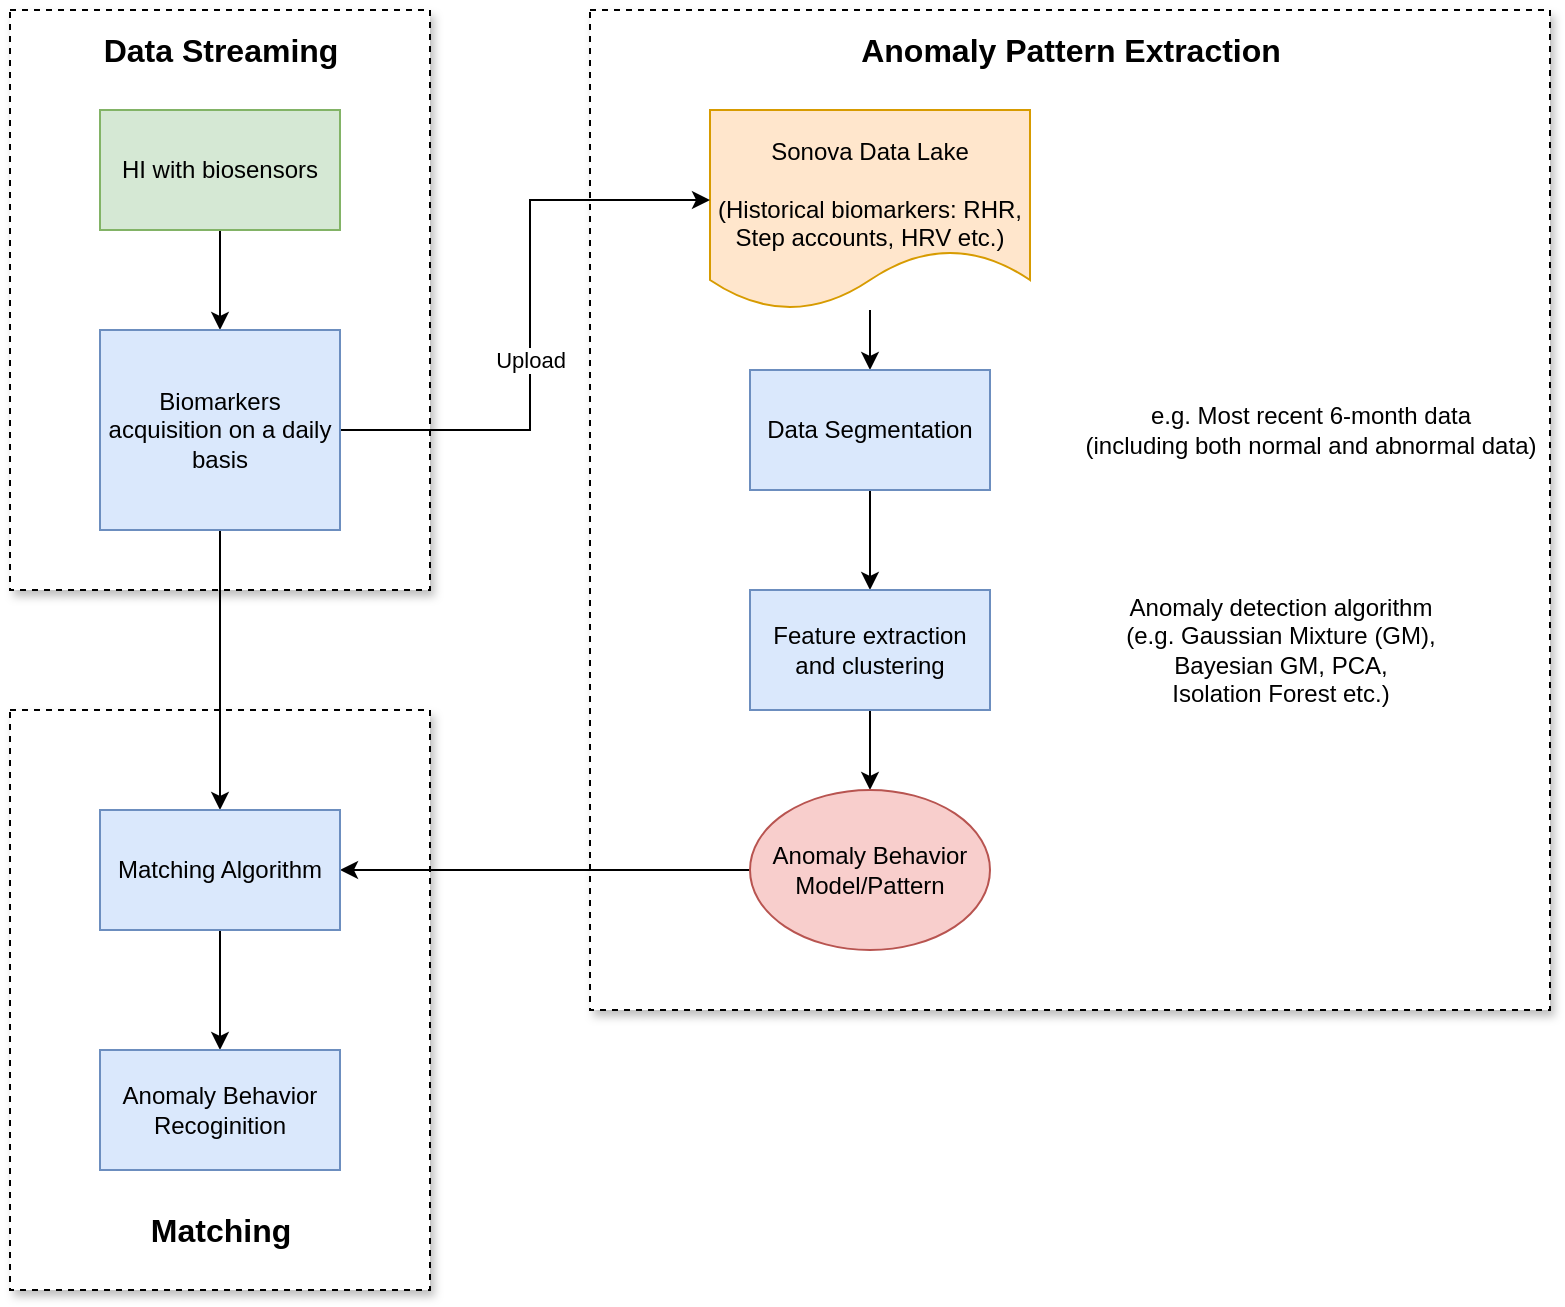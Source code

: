 <mxfile version="14.4.8" type="github">
  <diagram id="5DPVJdUh3_sVZ_NWn-OQ" name="Page-1">
    <mxGraphModel dx="1422" dy="762" grid="1" gridSize="10" guides="1" tooltips="1" connect="1" arrows="1" fold="1" page="1" pageScale="1" pageWidth="1100" pageHeight="850" math="0" shadow="0">
      <root>
        <mxCell id="0" />
        <mxCell id="1" parent="0" />
        <mxCell id="WR26YYRXFiIJzQrf1X1c-30" value="" style="rounded=0;whiteSpace=wrap;html=1;align=center;shadow=1;dashed=1;" vertex="1" parent="1">
          <mxGeometry x="300" y="400" width="210" height="290" as="geometry" />
        </mxCell>
        <mxCell id="WR26YYRXFiIJzQrf1X1c-28" value="" style="rounded=0;whiteSpace=wrap;html=1;align=center;dashed=1;glass=0;sketch=0;shadow=1;" vertex="1" parent="1">
          <mxGeometry x="590" y="50" width="480" height="500" as="geometry" />
        </mxCell>
        <mxCell id="WR26YYRXFiIJzQrf1X1c-27" value="" style="rounded=0;whiteSpace=wrap;html=1;align=center;shadow=1;dashed=1;" vertex="1" parent="1">
          <mxGeometry x="300" y="50" width="210" height="290" as="geometry" />
        </mxCell>
        <mxCell id="WR26YYRXFiIJzQrf1X1c-4" value="" style="edgeStyle=orthogonalEdgeStyle;rounded=0;orthogonalLoop=1;jettySize=auto;html=1;" edge="1" parent="1" source="WR26YYRXFiIJzQrf1X1c-1" target="WR26YYRXFiIJzQrf1X1c-3">
          <mxGeometry relative="1" as="geometry" />
        </mxCell>
        <mxCell id="WR26YYRXFiIJzQrf1X1c-1" value="&lt;br&gt;Sonova Data Lake&lt;br&gt;&lt;br&gt;(Historical biomarkers: RHR, Step accounts, HRV etc.)" style="shape=document;whiteSpace=wrap;html=1;boundedLbl=1;fillColor=#ffe6cc;strokeColor=#d79b00;" vertex="1" parent="1">
          <mxGeometry x="650" y="100" width="160" height="100" as="geometry" />
        </mxCell>
        <mxCell id="WR26YYRXFiIJzQrf1X1c-7" value="" style="edgeStyle=orthogonalEdgeStyle;rounded=0;orthogonalLoop=1;jettySize=auto;html=1;" edge="1" parent="1" source="WR26YYRXFiIJzQrf1X1c-3" target="WR26YYRXFiIJzQrf1X1c-6">
          <mxGeometry relative="1" as="geometry" />
        </mxCell>
        <mxCell id="WR26YYRXFiIJzQrf1X1c-3" value="Data Segmentation" style="whiteSpace=wrap;html=1;fillColor=#dae8fc;strokeColor=#6c8ebf;" vertex="1" parent="1">
          <mxGeometry x="670" y="230" width="120" height="60" as="geometry" />
        </mxCell>
        <mxCell id="WR26YYRXFiIJzQrf1X1c-5" value="e.g. Most recent 6-month data&lt;br&gt;(including both normal and abnormal data)" style="text;html=1;align=center;verticalAlign=middle;resizable=0;points=[];autosize=1;rounded=0;" vertex="1" parent="1">
          <mxGeometry x="830" y="245" width="240" height="30" as="geometry" />
        </mxCell>
        <mxCell id="WR26YYRXFiIJzQrf1X1c-9" value="" style="edgeStyle=orthogonalEdgeStyle;rounded=0;orthogonalLoop=1;jettySize=auto;html=1;" edge="1" parent="1" source="WR26YYRXFiIJzQrf1X1c-6" target="WR26YYRXFiIJzQrf1X1c-8">
          <mxGeometry relative="1" as="geometry" />
        </mxCell>
        <mxCell id="WR26YYRXFiIJzQrf1X1c-6" value="Feature extraction and clustering" style="whiteSpace=wrap;html=1;fillColor=#dae8fc;strokeColor=#6c8ebf;" vertex="1" parent="1">
          <mxGeometry x="670" y="340" width="120" height="60" as="geometry" />
        </mxCell>
        <mxCell id="WR26YYRXFiIJzQrf1X1c-19" style="edgeStyle=orthogonalEdgeStyle;rounded=0;orthogonalLoop=1;jettySize=auto;html=1;" edge="1" parent="1" source="WR26YYRXFiIJzQrf1X1c-8" target="WR26YYRXFiIJzQrf1X1c-17">
          <mxGeometry relative="1" as="geometry" />
        </mxCell>
        <mxCell id="WR26YYRXFiIJzQrf1X1c-8" value="Anomaly Behavior Model/Pattern" style="ellipse;whiteSpace=wrap;html=1;strokeColor=#b85450;fillColor=#f8cecc;" vertex="1" parent="1">
          <mxGeometry x="670" y="440" width="120" height="80" as="geometry" />
        </mxCell>
        <mxCell id="WR26YYRXFiIJzQrf1X1c-10" value="Anomaly detection algorithm &lt;br&gt;(e.g. Gaussian Mixture (GM),&lt;br&gt;Bayesian GM, PCA, &lt;br&gt;Isolation Forest etc.)" style="text;html=1;align=center;verticalAlign=middle;resizable=0;points=[];autosize=1;rounded=0;" vertex="1" parent="1">
          <mxGeometry x="850" y="340" width="170" height="60" as="geometry" />
        </mxCell>
        <mxCell id="WR26YYRXFiIJzQrf1X1c-11" value="&lt;font style=&quot;font-size: 16px&quot;&gt;&lt;b&gt;Anomaly Pattern Extraction&lt;/b&gt;&lt;/font&gt;" style="text;html=1;align=center;verticalAlign=middle;resizable=0;points=[];autosize=1;rounded=0;" vertex="1" parent="1">
          <mxGeometry x="715" y="60" width="230" height="20" as="geometry" />
        </mxCell>
        <mxCell id="WR26YYRXFiIJzQrf1X1c-12" value="&lt;span style=&quot;font-size: 16px&quot;&gt;&lt;b&gt;Data Streaming&lt;/b&gt;&lt;/span&gt;" style="text;html=1;align=center;verticalAlign=middle;resizable=0;points=[];autosize=1;rounded=0;" vertex="1" parent="1">
          <mxGeometry x="340" y="60" width="130" height="20" as="geometry" />
        </mxCell>
        <mxCell id="WR26YYRXFiIJzQrf1X1c-16" value="" style="edgeStyle=orthogonalEdgeStyle;rounded=0;orthogonalLoop=1;jettySize=auto;html=1;" edge="1" parent="1" source="WR26YYRXFiIJzQrf1X1c-13" target="WR26YYRXFiIJzQrf1X1c-15">
          <mxGeometry relative="1" as="geometry" />
        </mxCell>
        <mxCell id="WR26YYRXFiIJzQrf1X1c-13" value="HI with biosensors" style="whiteSpace=wrap;html=1;fillColor=#d5e8d4;strokeColor=#82b366;" vertex="1" parent="1">
          <mxGeometry x="345" y="100" width="120" height="60" as="geometry" />
        </mxCell>
        <mxCell id="WR26YYRXFiIJzQrf1X1c-18" value="" style="edgeStyle=orthogonalEdgeStyle;rounded=0;orthogonalLoop=1;jettySize=auto;html=1;" edge="1" parent="1" source="WR26YYRXFiIJzQrf1X1c-15" target="WR26YYRXFiIJzQrf1X1c-17">
          <mxGeometry relative="1" as="geometry" />
        </mxCell>
        <mxCell id="WR26YYRXFiIJzQrf1X1c-25" style="edgeStyle=orthogonalEdgeStyle;rounded=0;orthogonalLoop=1;jettySize=auto;html=1;" edge="1" parent="1" source="WR26YYRXFiIJzQrf1X1c-15" target="WR26YYRXFiIJzQrf1X1c-1">
          <mxGeometry relative="1" as="geometry">
            <Array as="points">
              <mxPoint x="560" y="260" />
              <mxPoint x="560" y="145" />
            </Array>
          </mxGeometry>
        </mxCell>
        <mxCell id="WR26YYRXFiIJzQrf1X1c-32" value="Upload" style="edgeLabel;html=1;align=center;verticalAlign=middle;resizable=0;points=[];" vertex="1" connectable="0" parent="WR26YYRXFiIJzQrf1X1c-25">
          <mxGeometry x="-0.131" relative="1" as="geometry">
            <mxPoint as="offset" />
          </mxGeometry>
        </mxCell>
        <mxCell id="WR26YYRXFiIJzQrf1X1c-15" value="Biomarkers acquisition on a daily basis" style="whiteSpace=wrap;html=1;strokeColor=#6c8ebf;fillColor=#dae8fc;" vertex="1" parent="1">
          <mxGeometry x="345" y="210" width="120" height="100" as="geometry" />
        </mxCell>
        <mxCell id="WR26YYRXFiIJzQrf1X1c-23" value="" style="edgeStyle=orthogonalEdgeStyle;rounded=0;orthogonalLoop=1;jettySize=auto;html=1;" edge="1" parent="1" source="WR26YYRXFiIJzQrf1X1c-17" target="WR26YYRXFiIJzQrf1X1c-22">
          <mxGeometry relative="1" as="geometry" />
        </mxCell>
        <mxCell id="WR26YYRXFiIJzQrf1X1c-17" value="Matching Algorithm" style="whiteSpace=wrap;html=1;strokeColor=#6c8ebf;fillColor=#dae8fc;" vertex="1" parent="1">
          <mxGeometry x="345" y="450" width="120" height="60" as="geometry" />
        </mxCell>
        <mxCell id="WR26YYRXFiIJzQrf1X1c-22" value="Anomaly Behavior Recoginition" style="whiteSpace=wrap;html=1;strokeColor=#6c8ebf;fillColor=#dae8fc;" vertex="1" parent="1">
          <mxGeometry x="345" y="570" width="120" height="60" as="geometry" />
        </mxCell>
        <mxCell id="WR26YYRXFiIJzQrf1X1c-31" value="&lt;span style=&quot;font-size: 16px&quot;&gt;&lt;b&gt;Matching&lt;/b&gt;&lt;/span&gt;" style="text;html=1;align=center;verticalAlign=middle;resizable=0;points=[];autosize=1;rounded=0;" vertex="1" parent="1">
          <mxGeometry x="360" y="650" width="90" height="20" as="geometry" />
        </mxCell>
      </root>
    </mxGraphModel>
  </diagram>
</mxfile>
